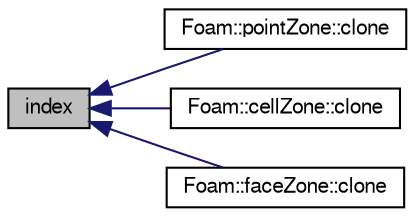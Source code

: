 digraph "index"
{
  bgcolor="transparent";
  edge [fontname="FreeSans",fontsize="10",labelfontname="FreeSans",labelfontsize="10"];
  node [fontname="FreeSans",fontsize="10",shape=record];
  rankdir="LR";
  Node223 [label="index",height=0.2,width=0.4,color="black", fillcolor="grey75", style="filled", fontcolor="black"];
  Node223 -> Node224 [dir="back",color="midnightblue",fontsize="10",style="solid",fontname="FreeSans"];
  Node224 [label="Foam::pointZone::clone",height=0.2,width=0.4,color="black",URL="$a27514.html#a44deefb2feb9f7062f6f98170f8752c0",tooltip="Construct and return a clone, resetting the zone mesh. "];
  Node223 -> Node225 [dir="back",color="midnightblue",fontsize="10",style="solid",fontname="FreeSans"];
  Node225 [label="Foam::cellZone::clone",height=0.2,width=0.4,color="black",URL="$a27506.html#ab33515a6b309326b9b187d51b32b103b",tooltip="Construct and return a clone, resetting the zone mesh. "];
  Node223 -> Node226 [dir="back",color="midnightblue",fontsize="10",style="solid",fontname="FreeSans"];
  Node226 [label="Foam::faceZone::clone",height=0.2,width=0.4,color="black",URL="$a27510.html#a7d10cc9d425eb70428a289daca310bca",tooltip="Construct and return a clone, resetting the zone mesh. "];
}
